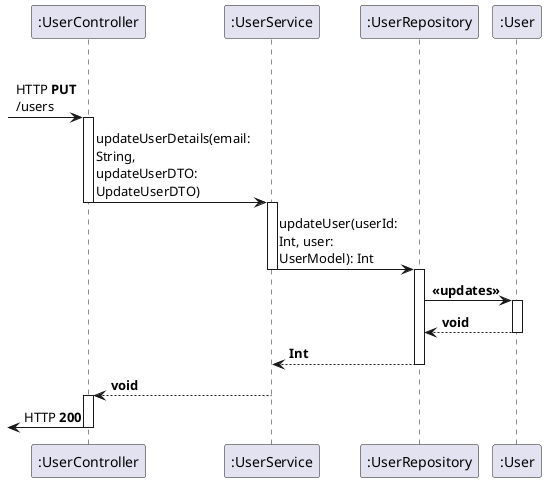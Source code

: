 @startuml
'https://plantuml.com/sequence-diagram

skinparam MaxMessageSize 100
participant ":UserController" as Controller
participant ":UserService" as Service
participant ":UserRepository" as UserRepository
participant ":User" as User

group HTTP PUT /users
    ?-> Controller    : HTTP **PUT** /users
    activate Controller

    Controller -> Service: updateUserDetails(email: String, updateUserDTO: UpdateUserDTO)
    deactivate Controller
    activate Service

    Service -> UserRepository: updateUser(userId: Int, user: UserModel): Int
    deactivate Service
    activate UserRepository
    UserRepository -> User:**<<updates>>**
    activate User
    UserRepository <-- User: **void**
    deactivate User
    Service <-- UserRepository: **Int**
    deactivate UserRepository
    Controller <-- Service: **void**

     activate Controller
        ?<- Controller    : HTTP **200**
        deactivate
@enduml